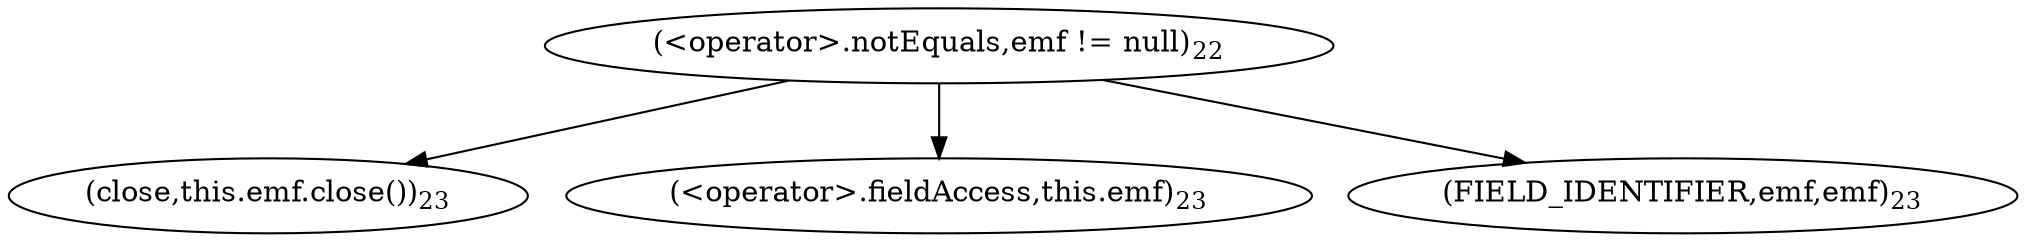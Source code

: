 digraph "tearDown" {  
"29" [label = <(&lt;operator&gt;.notEquals,emf != null)<SUB>22</SUB>> ]
"35" [label = <(close,this.emf.close())<SUB>23</SUB>> ]
"36" [label = <(&lt;operator&gt;.fieldAccess,this.emf)<SUB>23</SUB>> ]
"38" [label = <(FIELD_IDENTIFIER,emf,emf)<SUB>23</SUB>> ]
  "29" -> "38" 
  "29" -> "36" 
  "29" -> "35" 
}
